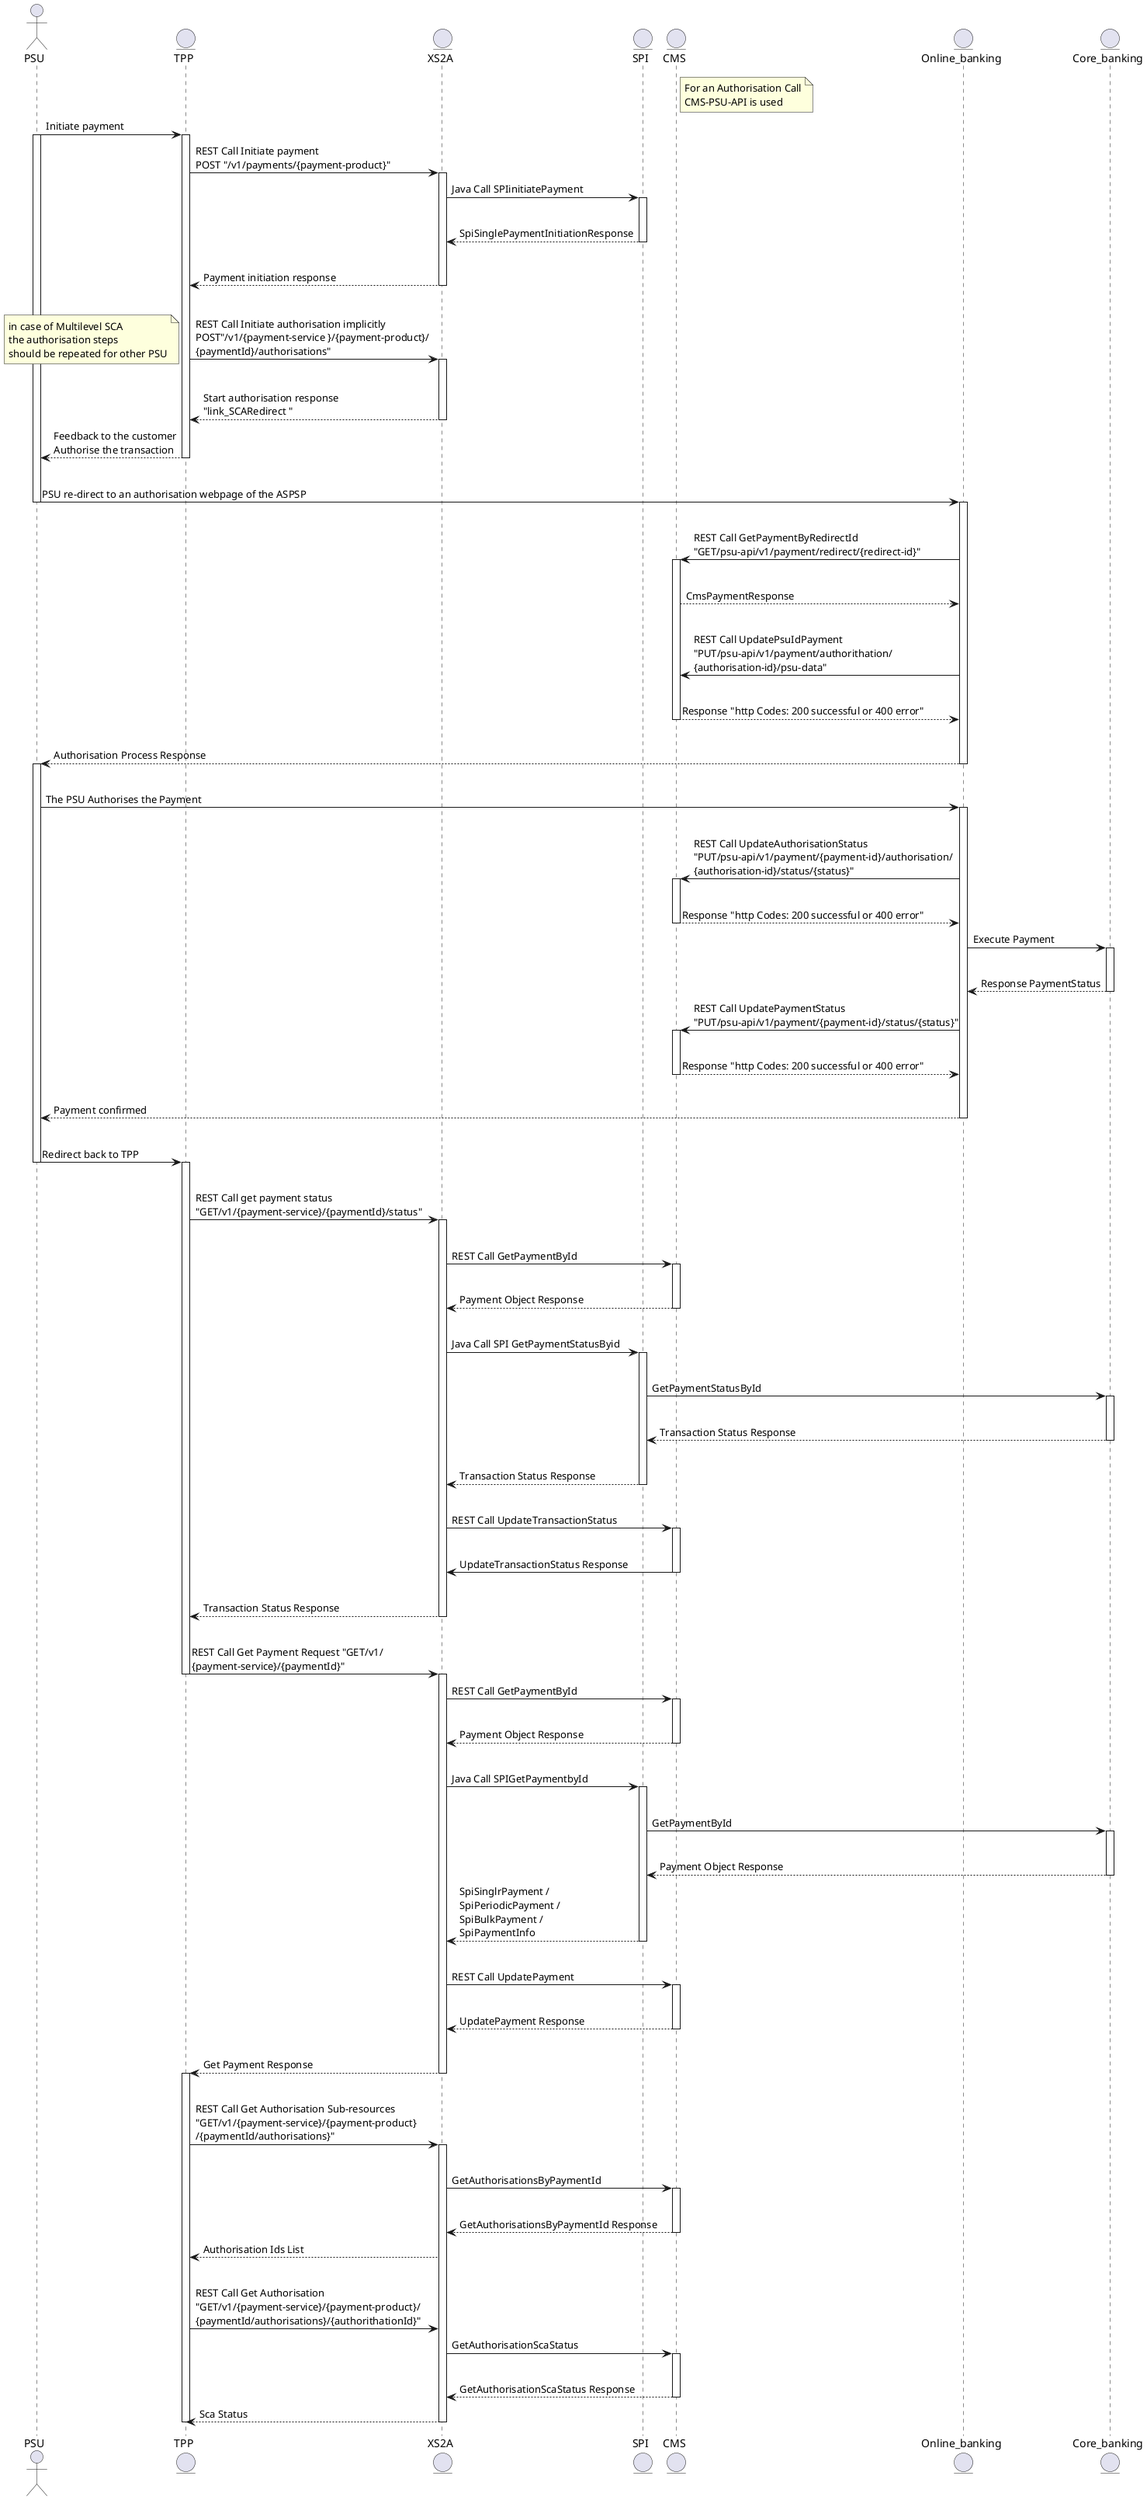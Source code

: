 @startuml
actor PSU
entity TPP
entity XS2A
entity SPI
entity SPI
entity CMS
entity Online_banking
entity Core_banking
note right of CMS
For an Authorisation Call
CMS-PSU-API is used
end note
PSU->TPP: Initiate payment
activate TPP
activate PSU
TPP -> XS2A: REST Call Initiate payment\nPOST "/v1/payments/{payment-product}"
activate XS2A
XS2A->SPI: Java Call SPIinitiatePayment
activate SPI
|||
SPI-->XS2A: SpiSinglePaymentInitiationResponse
deactivate SPI
|||
XS2A-->TPP:Payment initiation response
deactivate XS2A
|||
TPP->XS2A: REST Call Initiate authorisation implicitly \nPOST"/v1/{payment-service }/{payment-product}/\n{paymentId}/authorisations"
activate XS2A
note left
         in case of Multilevel SCA
         the authorisation steps
         should be repeated for other PSU
end note
|||
XS2A-->TPP:Start authorisation response\n"link_SCARedirect "
deactivate XS2A
TPP-->PSU: Feedback to the customer\nAuthorise the transaction
deactivate TPP
|||
PSU->Online_banking: PSU re-direct to an authorisation webpage of the ASPSP
deactivate PSU
activate Online_banking
|||
Online_banking->CMS: REST Call GetPaymentByRedirectId\n"GET/psu-api/v1/payment/redirect/{redirect-id}"
activate CMS
|||
CMS-->Online_banking: CmsPaymentResponse
|||
Online_banking->CMS: REST Call UpdatePsuIdPayment\n"PUT/psu-api/v1/payment/authorithation/\n{authorisation-id}/psu-data"
|||
CMS-->Online_banking: Response "http Codes: 200 successful or 400 error"
deactivate CMS
|||
Online_banking-->PSU: Authorisation Process Response
deactivate Online_banking
activate PSU
|||
PSU->Online_banking: The PSU Authorises the Payment
activate Online_banking
|||
Online_banking->CMS: REST Call UpdateAuthorisationStatus\n"PUT/psu-api/v1/payment/{payment-id}/authorisation/\n{authorisation-id}/status/{status}"
activate CMS
|||
CMS-->Online_banking: Response "http Codes: 200 successful or 400 error"
deactivate CMS
Online_banking->Core_banking: Execute Payment
activate Core_banking
|||
Core_banking-->Online_banking: Response PaymentStatus
deactivate Core_banking
Online_banking->CMS: REST Call UpdatePaymentStatus\n"PUT/psu-api/v1/payment/{payment-id}/status/{status}"
activate CMS
|||
CMS-->Online_banking: Response "http Codes: 200 successful or 400 error"
deactivate CMS
|||
Online_banking-->PSU: Payment confirmed
deactivate Online_banking
|||
PSU->TPP: Redirect back to TPP
deactivate PSU
activate TPP
|||
TPP->XS2A: REST Call get payment status\n"GET/v1/{payment-service}/{paymentId}/status"
activate XS2A
|||
XS2A->CMS: REST Call GetPaymentById
activate CMS
|||
CMS-->XS2A: Payment Object Response
deactivate CMS
|||
XS2A->SPI: Java Call SPI GetPaymentStatusByid
activate SPI
|||
SPI->Core_banking: GetPaymentStatusById
activate Core_banking
|||
Core_banking-->SPI: Transaction Status Response
deactivate Core_banking
|||
SPI-->XS2A: Transaction Status Response
deactivate SPI
|||
XS2A->CMS: REST Call UpdateTransactionStatus
activate CMS
|||
CMS->XS2A: UpdateTransactionStatus Response
deactivate CMS
|||
XS2A-->TPP: Transaction Status Response
deactivate XS2A
|||
TPP->XS2A: REST Call Get Payment Request "GET/v1/\n{payment-service}/{paymentId}"
deactivate TPP
activate XS2A
XS2A->CMS: REST Call GetPaymentById
activate CMS
|||
CMS-->XS2A: Payment Object Response
deactivate CMS
|||
XS2A->SPI: Java Call SPIGetPaymentbyId
activate SPI
|||
SPI->Core_banking: GetPaymentById
activate Core_banking
|||
Core_banking-->SPI: Payment Object Response
deactivate Core_banking
SPI-->XS2A: SpiSinglrPayment /\nSpiPeriodicPayment /\nSpiBulkPayment /\nSpiPaymentInfo
deactivate SPI
|||
XS2A->CMS: REST Call UpdatePayment
activate CMS
|||
CMS-->XS2A: UpdatePayment Response
deactivate CMS
|||
XS2A-->TPP: Get Payment Response
deactivate XS2A
activate TPP
|||
TPP->XS2A: REST Call Get Authorisation Sub-resources\n"GET/v1/{payment-service}/{payment-product}\n/{paymentId/authorisations}"
activate XS2A
|||
XS2A->CMS: GetAuthorisationsByPaymentId
activate CMS
|||
CMS-->XS2A: GetAuthorisationsByPaymentId Response
deactivate CMS
XS2A-->TPP: Authorisation Ids List
|||
TPP->XS2A: REST Call Get Authorisation\n"GET/v1/{payment-service}/{payment-product}/\n{paymentId/authorisations}/{authorithationId}"
XS2A->CMS: GetAuthorisationScaStatus
activate CMS
|||
CMS-->XS2A: GetAuthorisationScaStatus Response
deactivate CMS
XS2A-->TPP: Sca Status
deactivate XS2A
deactivate TPP
@enduml

